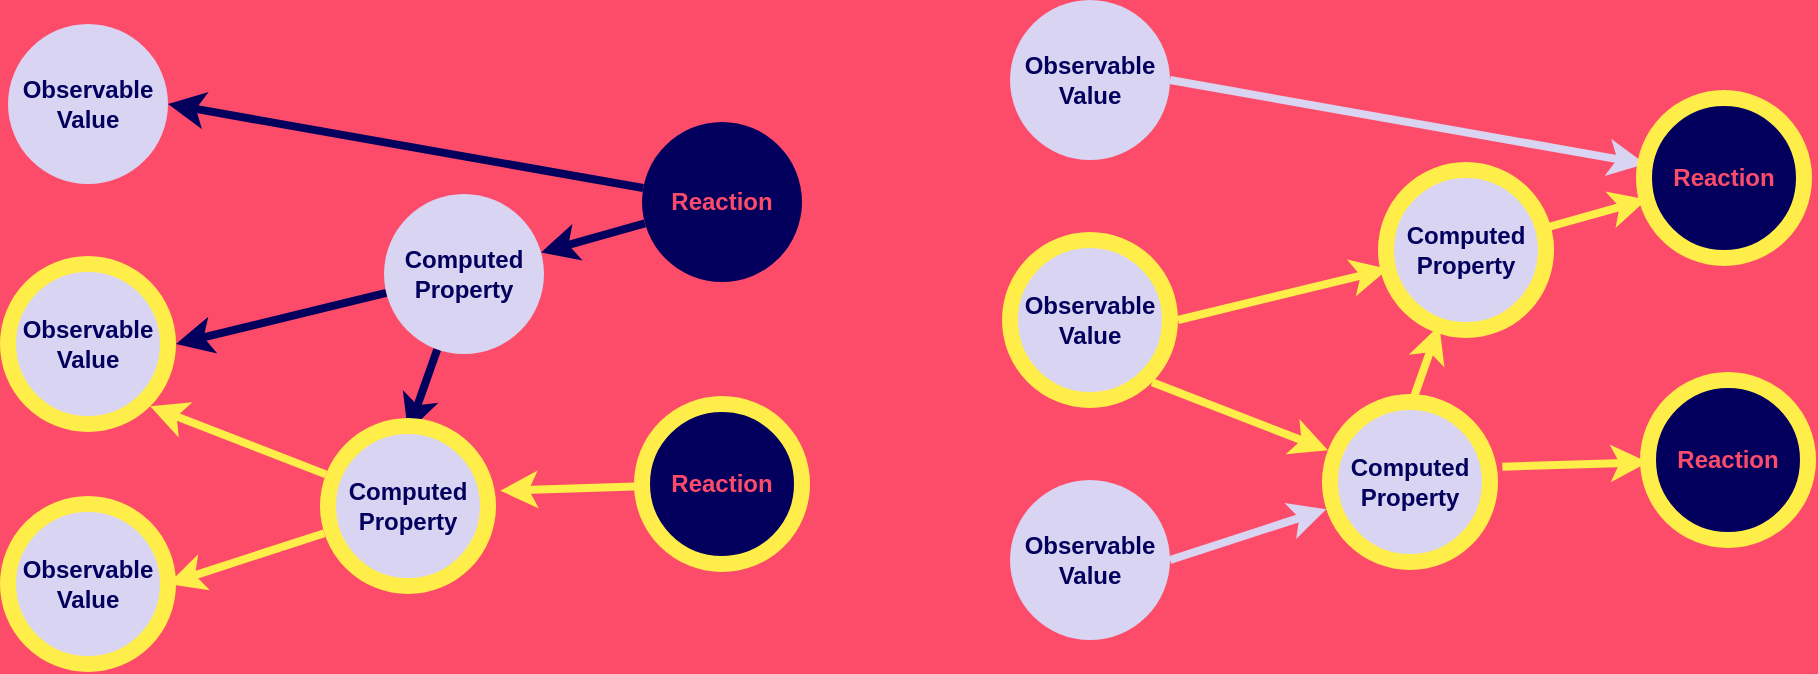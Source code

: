 <mxfile version="11.2.5" type="device" pages="1"><diagram id="0ff0392e-6119-2f87-a4b0-6f516b0cbbb7" name="Page-1"><mxGraphModel dx="1186" dy="782" grid="0" gridSize="10" guides="1" tooltips="1" connect="1" arrows="1" fold="1" page="0" pageScale="1" pageWidth="1600" pageHeight="1400" background="#FD4C69" math="0" shadow="0"><root><mxCell id="0"/><mxCell id="1" parent="0"/><mxCell id="2" value="Observable Value" style="ellipse;whiteSpace=wrap;aspect=fixed;fillColor=#D8D4F2;strokeColor=none;strokeWidth=1;fontStyle=1;fontColor=#03005D;" parent="1" vertex="1"><mxGeometry x="26" y="85" width="80" height="80" as="geometry"/></mxCell><mxCell id="4" value="Observable Value" style="ellipse;whiteSpace=wrap;aspect=fixed;fillColor=#D8D4F2;strokeColor=#FFEE4A;fontStyle=1;strokeWidth=8;fontColor=#03005D;" parent="1" vertex="1"><mxGeometry x="26" y="325" width="80" height="80" as="geometry"/></mxCell><mxCell id="16" style="edgeStyle=none;rounded=0;entryX=1;entryY=1;jettySize=auto;orthogonalLoop=1;strokeWidth=4;fillColor=#dae8fc;strokeColor=#FFEE4A;" parent="1" source="6" target="3" edge="1"><mxGeometry relative="1" as="geometry"/></mxCell><mxCell id="17" style="edgeStyle=none;rounded=0;entryX=1;entryY=0.5;jettySize=auto;orthogonalLoop=1;strokeWidth=4;fillColor=#dae8fc;strokeColor=#FFEE4A;" parent="1" source="6" target="4" edge="1"><mxGeometry relative="1" as="geometry"/></mxCell><mxCell id="14" style="edgeStyle=none;rounded=0;entryX=1;entryY=0.5;jettySize=auto;orthogonalLoop=1;strokeWidth=4;fillColor=#dae8fc;strokeColor=#03005D;" parent="1" source="7" target="2" edge="1"><mxGeometry relative="1" as="geometry"/></mxCell><mxCell id="19" style="edgeStyle=none;rounded=0;jettySize=auto;orthogonalLoop=1;strokeWidth=4;fillColor=#dae8fc;strokeColor=#03005D;" parent="1" source="7" target="9" edge="1"><mxGeometry relative="1" as="geometry"/></mxCell><mxCell id="18" style="edgeStyle=none;rounded=0;entryX=1.025;entryY=0.413;entryPerimeter=0;jettySize=auto;orthogonalLoop=1;strokeWidth=4;fillColor=#dae8fc;strokeColor=#FFEE4A;" parent="1" source="8" target="6" edge="1"><mxGeometry relative="1" as="geometry"/></mxCell><mxCell id="15" style="edgeStyle=none;rounded=0;entryX=1;entryY=0.5;jettySize=auto;orthogonalLoop=1;strokeWidth=4;fillColor=#dae8fc;strokeColor=#03005D;" parent="1" source="9" target="3" edge="1"><mxGeometry relative="1" as="geometry"/></mxCell><mxCell id="22" style="edgeStyle=none;rounded=0;entryX=0.5;entryY=0.08;jettySize=auto;orthogonalLoop=1;strokeWidth=4;fillColor=#dae8fc;strokeColor=#03005D;entryPerimeter=0;jumpSize=6;" parent="1" source="9" target="6" edge="1"><mxGeometry relative="1" as="geometry"/></mxCell><mxCell id="3" value="Observable Value" style="ellipse;whiteSpace=wrap;aspect=fixed;fillColor=#D8D4F2;strokeColor=#FFEE4A;strokeWidth=8;fontStyle=1;perimeterSpacing=4;fontColor=#03005D;" parent="1" vertex="1"><mxGeometry x="26" y="205" width="80" height="80" as="geometry"/></mxCell><mxCell id="6" value="Computed Property" style="ellipse;whiteSpace=wrap;aspect=fixed;fillColor=#D8D4F2;strokeColor=#FFEE4A;strokeWidth=8;fontStyle=1;fontColor=#03005D;perimeterSpacing=4;" parent="1" vertex="1"><mxGeometry x="186" y="286" width="80" height="80" as="geometry"/></mxCell><mxCell id="7" value="Reaction" style="ellipse;whiteSpace=wrap;aspect=fixed;fillColor=#03005D;strokeColor=none;strokeWidth=8;fontStyle=1;fontColor=#FD4C69;" parent="1" vertex="1"><mxGeometry x="343" y="134" width="80" height="80" as="geometry"/></mxCell><mxCell id="8" value="Reaction" style="ellipse;whiteSpace=wrap;aspect=fixed;fillColor=#03005D;strokeColor=#FFEE4A;strokeWidth=8;fontStyle=1;fontColor=#FD4C69;" parent="1" vertex="1"><mxGeometry x="343" y="275" width="80" height="80" as="geometry"/></mxCell><mxCell id="9" value="Computed Property" style="ellipse;whiteSpace=wrap;aspect=fixed;fillColor=#D8D4F2;strokeColor=none;strokeWidth=8;fontColor=#03005D;fontStyle=1;perimeterSpacing=0;gradientColor=none;gradientDirection=east;" parent="1" vertex="1"><mxGeometry x="214" y="170" width="80" height="80" as="geometry"/></mxCell><mxCell id="40" value="Observable Value" style="ellipse;whiteSpace=wrap;aspect=fixed;fillColor=#D8D4F2;strokeColor=none;strokeWidth=1;fontStyle=1;fontColor=#03005D;" parent="1" vertex="1"><mxGeometry x="527" y="73" width="80" height="80" as="geometry"/></mxCell><mxCell id="41" value="Observable Value" style="ellipse;whiteSpace=wrap;aspect=fixed;fillColor=#D8D4F2;strokeColor=none;fontStyle=1;fontColor=#03005D;" parent="1" vertex="1"><mxGeometry x="527" y="313" width="80" height="80" as="geometry"/></mxCell><mxCell id="42" style="edgeStyle=none;rounded=0;entryX=1;entryY=1;jettySize=auto;orthogonalLoop=1;strokeWidth=4;fillColor=#dae8fc;strokeColor=#FFEE4A;startArrow=classic;startFill=1;endArrow=none;endFill=0;" parent="1" source="50" target="49" edge="1"><mxGeometry relative="1" as="geometry"/></mxCell><mxCell id="43" style="edgeStyle=none;rounded=0;entryX=1;entryY=0.5;jettySize=auto;orthogonalLoop=1;strokeWidth=4;fillColor=#dae8fc;strokeColor=#D8D4F2;startArrow=classic;startFill=1;endArrow=none;endFill=0;" parent="1" source="50" target="41" edge="1"><mxGeometry relative="1" as="geometry"/></mxCell><mxCell id="44" style="edgeStyle=none;rounded=0;entryX=1;entryY=0.5;jettySize=auto;orthogonalLoop=1;strokeWidth=4;fillColor=#dae8fc;strokeColor=#D8D4F2;startArrow=classic;startFill=1;endArrow=none;endFill=0;" parent="1" source="51" target="40" edge="1"><mxGeometry relative="1" as="geometry"/></mxCell><mxCell id="45" style="edgeStyle=none;rounded=0;jettySize=auto;orthogonalLoop=1;strokeWidth=4;fillColor=#dae8fc;strokeColor=#FFEE4A;endArrow=none;endFill=0;startArrow=classic;startFill=1;" parent="1" source="51" target="53" edge="1"><mxGeometry relative="1" as="geometry"/></mxCell><mxCell id="46" style="edgeStyle=none;rounded=0;entryX=1.025;entryY=0.413;entryPerimeter=0;jettySize=auto;orthogonalLoop=1;strokeWidth=4;fillColor=#dae8fc;strokeColor=#FFEE4A;startArrow=classic;startFill=1;endArrow=none;endFill=0;" parent="1" source="52" target="50" edge="1"><mxGeometry relative="1" as="geometry"/></mxCell><mxCell id="47" style="edgeStyle=none;rounded=0;entryX=1;entryY=0.5;jettySize=auto;orthogonalLoop=1;strokeWidth=4;fillColor=#dae8fc;strokeColor=#FFEE4A;startArrow=classic;startFill=1;endArrow=none;endFill=0;" parent="1" source="53" target="49" edge="1"><mxGeometry relative="1" as="geometry"/></mxCell><mxCell id="48" style="edgeStyle=none;rounded=0;entryX=0.5;entryY=0.08;jettySize=auto;orthogonalLoop=1;strokeWidth=4;fillColor=#dae8fc;strokeColor=#FFEE4A;entryPerimeter=0;jumpSize=6;startArrow=classic;startFill=1;endArrow=none;endFill=0;" parent="1" source="53" target="50" edge="1"><mxGeometry relative="1" as="geometry"/></mxCell><mxCell id="49" value="Observable Value" style="ellipse;whiteSpace=wrap;aspect=fixed;fillColor=#D8D4F2;strokeColor=#FFEE4A;strokeWidth=8;fontStyle=1;perimeterSpacing=4;fontColor=#03005D;" parent="1" vertex="1"><mxGeometry x="527" y="193" width="80" height="80" as="geometry"/></mxCell><mxCell id="50" value="Computed Property" style="ellipse;whiteSpace=wrap;aspect=fixed;fillColor=#D8D4F2;strokeColor=#FFEE4A;strokeWidth=8;fontStyle=1;fontColor=#03005D;perimeterSpacing=4;" parent="1" vertex="1"><mxGeometry x="687" y="274" width="80" height="80" as="geometry"/></mxCell><mxCell id="51" value="Reaction" style="ellipse;whiteSpace=wrap;aspect=fixed;fillColor=#03005D;strokeColor=#FFEE4A;strokeWidth=8;fontStyle=1;fontColor=#FD4C69;" parent="1" vertex="1"><mxGeometry x="844" y="122" width="80" height="80" as="geometry"/></mxCell><mxCell id="52" value="Reaction" style="ellipse;whiteSpace=wrap;aspect=fixed;fillColor=#03005D;strokeColor=#FFEE4A;strokeWidth=8;fontStyle=1;fontColor=#FD4C69;" parent="1" vertex="1"><mxGeometry x="846" y="263" width="80" height="80" as="geometry"/></mxCell><mxCell id="53" value="Computed Property" style="ellipse;whiteSpace=wrap;aspect=fixed;fillColor=#D8D4F2;strokeColor=#FFEE4A;strokeWidth=8;fontColor=#03005D;fontStyle=1;perimeterSpacing=0;" parent="1" vertex="1"><mxGeometry x="715" y="158" width="80" height="80" as="geometry"/></mxCell></root></mxGraphModel></diagram></mxfile>